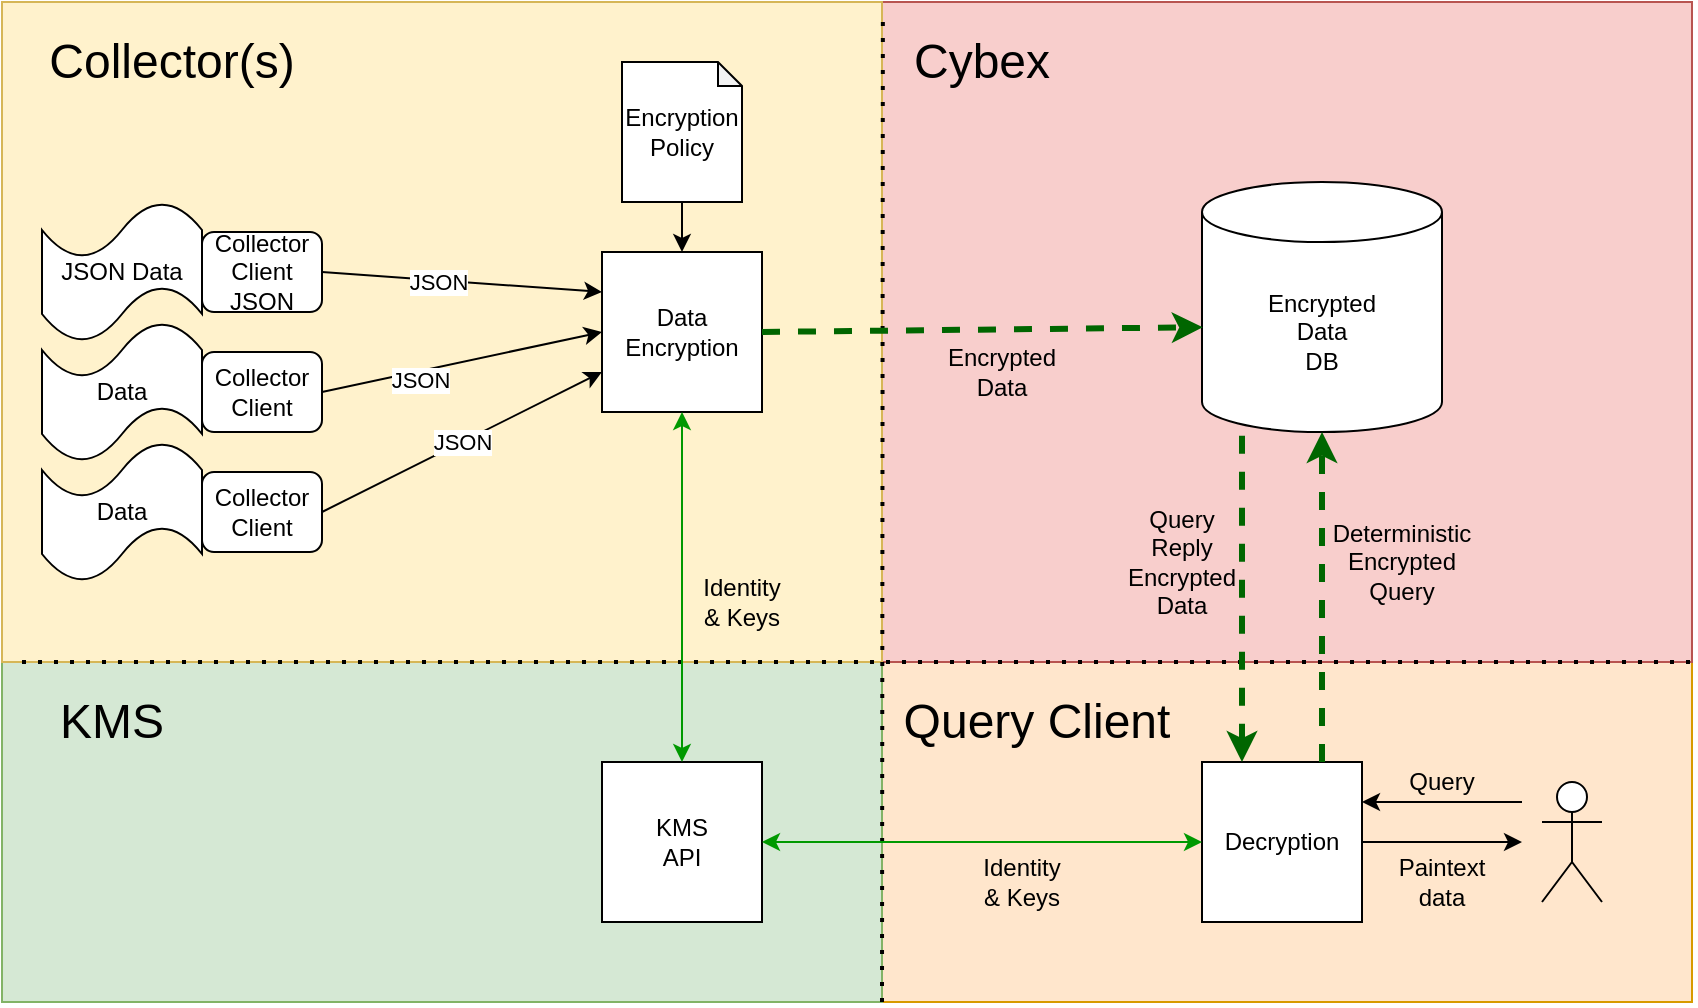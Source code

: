 <mxfile version="14.4.2" type="device"><diagram id="2I9dPed2kTth9k8mK1WP" name="Page-1"><mxGraphModel dx="878" dy="876" grid="1" gridSize="10" guides="1" tooltips="1" connect="1" arrows="1" fold="1" page="1" pageScale="1" pageWidth="850" pageHeight="1100" math="0" shadow="0"><root><mxCell id="0"/><mxCell id="1" parent="0"/><mxCell id="C8yE8fXDYdso1M2_L_6l-74" value="`" style="rounded=0;whiteSpace=wrap;html=1;fillColor=#ffe6cc;strokeColor=#d79b00;" parent="1" vertex="1"><mxGeometry x="435" y="330" width="410" height="170" as="geometry"/></mxCell><mxCell id="C8yE8fXDYdso1M2_L_6l-77" value="" style="rounded=0;whiteSpace=wrap;html=1;fillColor=#f8cecc;strokeColor=#b85450;" parent="1" vertex="1"><mxGeometry x="435" width="410" height="330" as="geometry"/></mxCell><mxCell id="C8yE8fXDYdso1M2_L_6l-76" value="" style="rounded=0;whiteSpace=wrap;html=1;fillColor=#d5e8d4;strokeColor=#82b366;" parent="1" vertex="1"><mxGeometry y="330" width="440" height="170" as="geometry"/></mxCell><mxCell id="C8yE8fXDYdso1M2_L_6l-73" value="" style="rounded=0;whiteSpace=wrap;html=1;fillColor=#fff2cc;strokeColor=#d6b656;" parent="1" vertex="1"><mxGeometry width="440" height="330" as="geometry"/></mxCell><mxCell id="C8yE8fXDYdso1M2_L_6l-1" value="Data&lt;br&gt;Encryption" style="whiteSpace=wrap;html=1;aspect=fixed;" parent="1" vertex="1"><mxGeometry x="300" y="125" width="80" height="80" as="geometry"/></mxCell><mxCell id="C8yE8fXDYdso1M2_L_6l-4" value="Decryption" style="whiteSpace=wrap;html=1;aspect=fixed;" parent="1" vertex="1"><mxGeometry x="600" y="380" width="80" height="80" as="geometry"/></mxCell><mxCell id="C8yE8fXDYdso1M2_L_6l-6" value="Encryption&lt;br&gt;Policy" style="shape=note;whiteSpace=wrap;html=1;backgroundOutline=1;darkOpacity=0.05;size=12;" parent="1" vertex="1"><mxGeometry x="310" y="30" width="60" height="70" as="geometry"/></mxCell><mxCell id="C8yE8fXDYdso1M2_L_6l-7" value="JSON Data" style="shape=tape;whiteSpace=wrap;html=1;" parent="1" vertex="1"><mxGeometry x="20" y="100" width="80" height="70" as="geometry"/></mxCell><mxCell id="C8yE8fXDYdso1M2_L_6l-10" value="Data" style="shape=tape;whiteSpace=wrap;html=1;" parent="1" vertex="1"><mxGeometry x="20" y="220" width="80" height="70" as="geometry"/></mxCell><mxCell id="C8yE8fXDYdso1M2_L_6l-11" value="Data" style="shape=tape;whiteSpace=wrap;html=1;" parent="1" vertex="1"><mxGeometry x="20" y="160" width="80" height="70" as="geometry"/></mxCell><mxCell id="C8yE8fXDYdso1M2_L_6l-16" value="" style="endArrow=classic;html=1;exitX=0.5;exitY=1;exitDx=0;exitDy=0;exitPerimeter=0;entryX=0.5;entryY=0;entryDx=0;entryDy=0;" parent="1" source="C8yE8fXDYdso1M2_L_6l-6" target="C8yE8fXDYdso1M2_L_6l-1" edge="1"><mxGeometry width="50" height="50" relative="1" as="geometry"><mxPoint x="270" y="219.5" as="sourcePoint"/><mxPoint x="310" y="220" as="targetPoint"/></mxGeometry></mxCell><mxCell id="C8yE8fXDYdso1M2_L_6l-17" value="" style="endArrow=none;dashed=1;html=1;dashPattern=1 3;strokeWidth=2;exitX=1;exitY=1;exitDx=0;exitDy=0;entryX=1.001;entryY=0.012;entryDx=0;entryDy=0;entryPerimeter=0;" parent="1" source="C8yE8fXDYdso1M2_L_6l-76" edge="1" target="C8yE8fXDYdso1M2_L_6l-73"><mxGeometry width="50" height="50" relative="1" as="geometry"><mxPoint x="440" y="790" as="sourcePoint"/><mxPoint x="440" y="10" as="targetPoint"/></mxGeometry></mxCell><mxCell id="C8yE8fXDYdso1M2_L_6l-19" value="&lt;font style=&quot;font-size: 24px&quot;&gt;Collector(s)&lt;/font&gt;" style="text;html=1;strokeColor=none;fillColor=none;align=center;verticalAlign=middle;whiteSpace=wrap;rounded=0;" parent="1" vertex="1"><mxGeometry x="40" y="10" width="90" height="40" as="geometry"/></mxCell><mxCell id="C8yE8fXDYdso1M2_L_6l-20" value="&lt;font style=&quot;font-size: 24px&quot;&gt;Cybex&lt;br&gt;&lt;/font&gt;" style="text;html=1;strokeColor=none;fillColor=none;align=center;verticalAlign=middle;whiteSpace=wrap;rounded=0;" parent="1" vertex="1"><mxGeometry x="445" y="10" width="90" height="40" as="geometry"/></mxCell><mxCell id="C8yE8fXDYdso1M2_L_6l-21" value="" style="endArrow=none;dashed=1;html=1;dashPattern=1 3;strokeWidth=2;entryX=1;entryY=1;entryDx=0;entryDy=0;" parent="1" edge="1" target="C8yE8fXDYdso1M2_L_6l-77"><mxGeometry width="50" height="50" relative="1" as="geometry"><mxPoint x="10" y="330" as="sourcePoint"/><mxPoint x="430" y="330" as="targetPoint"/></mxGeometry></mxCell><mxCell id="C8yE8fXDYdso1M2_L_6l-22" value="&lt;font style=&quot;font-size: 24px&quot;&gt;KMS&lt;/font&gt;" style="text;html=1;strokeColor=none;fillColor=none;align=center;verticalAlign=middle;whiteSpace=wrap;rounded=0;" parent="1" vertex="1"><mxGeometry x="10" y="340" width="90" height="40" as="geometry"/></mxCell><mxCell id="C8yE8fXDYdso1M2_L_6l-24" value="KMS&lt;br&gt;API" style="whiteSpace=wrap;html=1;aspect=fixed;" parent="1" vertex="1"><mxGeometry x="300" y="380" width="80" height="80" as="geometry"/></mxCell><mxCell id="C8yE8fXDYdso1M2_L_6l-26" value="" style="endArrow=classic;startArrow=classic;html=1;exitX=0.5;exitY=0;exitDx=0;exitDy=0;entryX=0.5;entryY=1;entryDx=0;entryDy=0;strokeColor=#009900;" parent="1" source="C8yE8fXDYdso1M2_L_6l-24" target="C8yE8fXDYdso1M2_L_6l-1" edge="1"><mxGeometry width="50" height="50" relative="1" as="geometry"><mxPoint x="330" y="400" as="sourcePoint"/><mxPoint x="380" y="350" as="targetPoint"/></mxGeometry></mxCell><mxCell id="C8yE8fXDYdso1M2_L_6l-27" value="Identity&lt;br&gt;&amp;amp; Keys" style="text;html=1;strokeColor=none;fillColor=none;align=center;verticalAlign=middle;whiteSpace=wrap;rounded=0;" parent="1" vertex="1"><mxGeometry x="350" y="290" width="40" height="20" as="geometry"/></mxCell><mxCell id="C8yE8fXDYdso1M2_L_6l-33" value="&lt;font style=&quot;font-size: 24px&quot;&gt;Query Client&lt;/font&gt;" style="text;html=1;strokeColor=none;fillColor=none;align=center;verticalAlign=middle;whiteSpace=wrap;rounded=0;" parent="1" vertex="1"><mxGeometry x="445" y="340" width="145" height="40" as="geometry"/></mxCell><mxCell id="C8yE8fXDYdso1M2_L_6l-34" value="Encrypted&lt;br&gt;Data&lt;br&gt;DB" style="shape=cylinder3;whiteSpace=wrap;html=1;boundedLbl=1;backgroundOutline=1;size=15;" parent="1" vertex="1"><mxGeometry x="600" y="90" width="120" height="125" as="geometry"/></mxCell><mxCell id="C8yE8fXDYdso1M2_L_6l-40" value="" style="endArrow=classic;html=1;exitX=1;exitY=0.5;exitDx=0;exitDy=0;entryX=0.003;entryY=0.581;entryDx=0;entryDy=0;fillColor=#d5e8d4;dashed=1;strokeColor=#006600;rounded=1;strokeWidth=3;entryPerimeter=0;" parent="1" source="C8yE8fXDYdso1M2_L_6l-1" edge="1" target="C8yE8fXDYdso1M2_L_6l-34"><mxGeometry width="50" height="50" relative="1" as="geometry"><mxPoint x="410" y="450" as="sourcePoint"/><mxPoint x="555.29" y="303.68" as="targetPoint"/></mxGeometry></mxCell><mxCell id="C8yE8fXDYdso1M2_L_6l-43" value="Encrypted&lt;br&gt;Data" style="text;html=1;strokeColor=none;fillColor=none;align=center;verticalAlign=middle;whiteSpace=wrap;rounded=0;" parent="1" vertex="1"><mxGeometry x="480" y="175" width="40" height="20" as="geometry"/></mxCell><mxCell id="C8yE8fXDYdso1M2_L_6l-50" value="" style="shape=umlActor;verticalLabelPosition=bottom;verticalAlign=top;html=1;outlineConnect=0;" parent="1" vertex="1"><mxGeometry x="770" y="390" width="30" height="60" as="geometry"/></mxCell><mxCell id="C8yE8fXDYdso1M2_L_6l-54" value="" style="endArrow=classic;html=1;entryX=1;entryY=0.25;entryDx=0;entryDy=0;" parent="1" edge="1" target="C8yE8fXDYdso1M2_L_6l-4"><mxGeometry width="50" height="50" relative="1" as="geometry"><mxPoint x="760" y="400" as="sourcePoint"/><mxPoint x="549.555" y="371" as="targetPoint"/></mxGeometry></mxCell><mxCell id="C8yE8fXDYdso1M2_L_6l-55" value="Query" style="text;html=1;strokeColor=none;fillColor=none;align=center;verticalAlign=middle;whiteSpace=wrap;rounded=0;" parent="1" vertex="1"><mxGeometry x="700" y="380" width="40" height="20" as="geometry"/></mxCell><mxCell id="C8yE8fXDYdso1M2_L_6l-57" value="Identity&lt;br&gt;&amp;amp; Keys" style="text;html=1;strokeColor=none;fillColor=none;align=center;verticalAlign=middle;whiteSpace=wrap;rounded=0;" parent="1" vertex="1"><mxGeometry x="490" y="430" width="40" height="20" as="geometry"/></mxCell><mxCell id="C8yE8fXDYdso1M2_L_6l-58" value="" style="endArrow=classic;html=1;exitX=1;exitY=0.5;exitDx=0;exitDy=0;" parent="1" source="C8yE8fXDYdso1M2_L_6l-4" edge="1"><mxGeometry width="50" height="50" relative="1" as="geometry"><mxPoint x="340" y="619.998" as="sourcePoint"/><mxPoint x="760" y="420" as="targetPoint"/></mxGeometry></mxCell><mxCell id="C8yE8fXDYdso1M2_L_6l-59" value="Paintext&lt;br&gt;data" style="text;html=1;strokeColor=none;fillColor=none;align=center;verticalAlign=middle;whiteSpace=wrap;rounded=0;" parent="1" vertex="1"><mxGeometry x="700" y="430" width="40" height="20" as="geometry"/></mxCell><mxCell id="BILy2oPTOgm4FthHObzT-2" value="Query&lt;br&gt;Reply&lt;br&gt;Encrypted&lt;br&gt;Data" style="text;html=1;strokeColor=none;fillColor=none;align=center;verticalAlign=middle;whiteSpace=wrap;rounded=0;" parent="1" vertex="1"><mxGeometry x="570" y="270" width="40" height="20" as="geometry"/></mxCell><mxCell id="aE9PrX5TMNTwinbZTU0x-1" value="Collector&lt;br&gt;Client&lt;br&gt;JSON" style="rounded=1;whiteSpace=wrap;html=1;" vertex="1" parent="1"><mxGeometry x="100" y="115" width="60" height="40" as="geometry"/></mxCell><mxCell id="aE9PrX5TMNTwinbZTU0x-2" value="Collector&lt;br&gt;Client" style="rounded=1;whiteSpace=wrap;html=1;" vertex="1" parent="1"><mxGeometry x="100" y="175" width="60" height="40" as="geometry"/></mxCell><mxCell id="aE9PrX5TMNTwinbZTU0x-3" value="Collector&lt;br&gt;Client" style="rounded=1;whiteSpace=wrap;html=1;" vertex="1" parent="1"><mxGeometry x="100" y="235" width="60" height="40" as="geometry"/></mxCell><mxCell id="aE9PrX5TMNTwinbZTU0x-5" value="" style="endArrow=classic;html=1;exitX=1;exitY=0.5;exitDx=0;exitDy=0;entryX=0;entryY=0.25;entryDx=0;entryDy=0;" edge="1" parent="1" source="aE9PrX5TMNTwinbZTU0x-1" target="C8yE8fXDYdso1M2_L_6l-1"><mxGeometry width="50" height="50" relative="1" as="geometry"><mxPoint x="270" y="300" as="sourcePoint"/><mxPoint x="320" y="250" as="targetPoint"/></mxGeometry></mxCell><mxCell id="aE9PrX5TMNTwinbZTU0x-12" value="JSON" style="edgeLabel;html=1;align=center;verticalAlign=middle;resizable=0;points=[];" vertex="1" connectable="0" parent="aE9PrX5TMNTwinbZTU0x-5"><mxGeometry x="-0.183" y="-1" relative="1" as="geometry"><mxPoint as="offset"/></mxGeometry></mxCell><mxCell id="aE9PrX5TMNTwinbZTU0x-6" value="" style="endArrow=classic;html=1;exitX=1;exitY=0.5;exitDx=0;exitDy=0;entryX=0;entryY=0.5;entryDx=0;entryDy=0;" edge="1" parent="1" source="aE9PrX5TMNTwinbZTU0x-2" target="C8yE8fXDYdso1M2_L_6l-1"><mxGeometry width="50" height="50" relative="1" as="geometry"><mxPoint x="170" y="145" as="sourcePoint"/><mxPoint x="310" y="200" as="targetPoint"/></mxGeometry></mxCell><mxCell id="aE9PrX5TMNTwinbZTU0x-11" value="JSON" style="edgeLabel;html=1;align=center;verticalAlign=middle;resizable=0;points=[];" vertex="1" connectable="0" parent="aE9PrX5TMNTwinbZTU0x-6"><mxGeometry x="-0.308" y="-4" relative="1" as="geometry"><mxPoint as="offset"/></mxGeometry></mxCell><mxCell id="aE9PrX5TMNTwinbZTU0x-7" value="JSON" style="endArrow=classic;html=1;exitX=1;exitY=0.5;exitDx=0;exitDy=0;entryX=0;entryY=0.75;entryDx=0;entryDy=0;" edge="1" parent="1" source="aE9PrX5TMNTwinbZTU0x-3" target="C8yE8fXDYdso1M2_L_6l-1"><mxGeometry width="50" height="50" relative="1" as="geometry"><mxPoint x="180" y="155" as="sourcePoint"/><mxPoint x="320" y="210" as="targetPoint"/></mxGeometry></mxCell><mxCell id="aE9PrX5TMNTwinbZTU0x-23" value="" style="endArrow=classic;html=1;dashed=1;strokeColor=#006600;strokeWidth=3;exitX=0.75;exitY=0;exitDx=0;exitDy=0;entryX=0.5;entryY=1;entryDx=0;entryDy=0;entryPerimeter=0;" edge="1" parent="1" source="C8yE8fXDYdso1M2_L_6l-4" target="C8yE8fXDYdso1M2_L_6l-34"><mxGeometry width="50" height="50" relative="1" as="geometry"><mxPoint x="627.4" y="203.15" as="sourcePoint"/><mxPoint x="710" y="360" as="targetPoint"/></mxGeometry></mxCell><mxCell id="aE9PrX5TMNTwinbZTU0x-24" value="Deterministic&lt;br&gt;Encrypted&lt;br&gt;Query" style="text;html=1;strokeColor=none;fillColor=none;align=center;verticalAlign=middle;whiteSpace=wrap;rounded=0;" vertex="1" parent="1"><mxGeometry x="680" y="270" width="40" height="20" as="geometry"/></mxCell><mxCell id="aE9PrX5TMNTwinbZTU0x-25" value="" style="endArrow=none;html=1;dashed=1;strokeColor=#006600;strokeWidth=3;exitX=0.75;exitY=0;exitDx=0;exitDy=0;startArrow=classic;startFill=1;endFill=0;" edge="1" parent="1"><mxGeometry width="50" height="50" relative="1" as="geometry"><mxPoint x="620" y="380" as="sourcePoint"/><mxPoint x="620" y="210" as="targetPoint"/></mxGeometry></mxCell><mxCell id="aE9PrX5TMNTwinbZTU0x-26" value="" style="endArrow=classic;startArrow=classic;html=1;exitX=0;exitY=0.5;exitDx=0;exitDy=0;strokeColor=#009900;entryX=1;entryY=0.5;entryDx=0;entryDy=0;" edge="1" parent="1" source="C8yE8fXDYdso1M2_L_6l-4" target="C8yE8fXDYdso1M2_L_6l-24"><mxGeometry width="50" height="50" relative="1" as="geometry"><mxPoint x="600" y="420" as="sourcePoint"/><mxPoint x="540" y="660" as="targetPoint"/></mxGeometry></mxCell></root></mxGraphModel></diagram></mxfile>